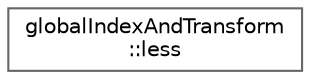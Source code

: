 digraph "Graphical Class Hierarchy"
{
 // LATEX_PDF_SIZE
  bgcolor="transparent";
  edge [fontname=Helvetica,fontsize=10,labelfontname=Helvetica,labelfontsize=10];
  node [fontname=Helvetica,fontsize=10,shape=box,height=0.2,width=0.4];
  rankdir="LR";
  Node0 [id="Node000000",label="globalIndexAndTransform\l::less",height=0.2,width=0.4,color="grey40", fillcolor="white", style="filled",URL="$classFoam_1_1globalIndexAndTransform_1_1less.html",tooltip=" "];
}

